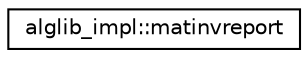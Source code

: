 digraph "Graphical Class Hierarchy"
{
  edge [fontname="Helvetica",fontsize="10",labelfontname="Helvetica",labelfontsize="10"];
  node [fontname="Helvetica",fontsize="10",shape=record];
  rankdir="LR";
  Node0 [label="alglib_impl::matinvreport",height=0.2,width=0.4,color="black", fillcolor="white", style="filled",URL="$structalglib__impl_1_1matinvreport.html"];
}
